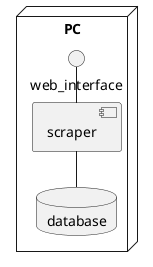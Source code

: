 @startuml deployment
left to right direction

node PC{

interface web_interface
component scraper
database database

scraper - web_interface
database - scraper

}


@enduml